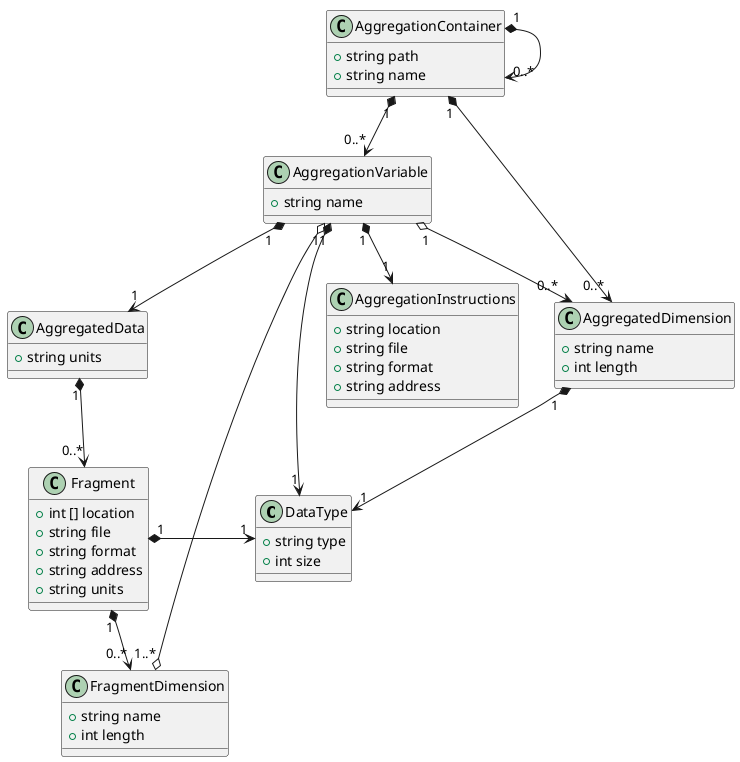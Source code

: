 @startuml

class DataType {
    +string type
    +int size
}

class Fragment {
    +int [] location
    +string file
    +string format
    +string address
    +string units
}

class AggregatedData {
    +string units
}

class AggregationInstructions {
    +string location
    +string file
    +string format
    +string address
}

class AggregatedDimension {
    +string name
    +int length
}

class FragmentDimension {
    +string name
    +int length
}

class AggregationVariable {
    +string name
}

class AggregationContainer {
    +string path
    +string name
}

AggregationVariable "1" o--> "0..*" AggregatedDimension
AggregationVariable "1" *--> "1" AggregatedData
AggregatedData "1" *--> "0..*" Fragment
Fragment "1" *--> "0..*" FragmentDimension
AggregationVariable "1" o--o "1..*" FragmentDimension
AggregatedDimension "1" *-> "1" DataType
AggregationVariable "1" *--> "1" AggregationInstructions
AggregationVariable "1" *-> "1" DataType
Fragment "1" *-> "1" DataType
AggregationContainer "1" *--> "0..*" AggregationVariable
AggregationContainer "1" *--> "0..*" AggregatedDimension
AggregationContainer "1" *--> "0..*" AggregationContainer
@enduml
